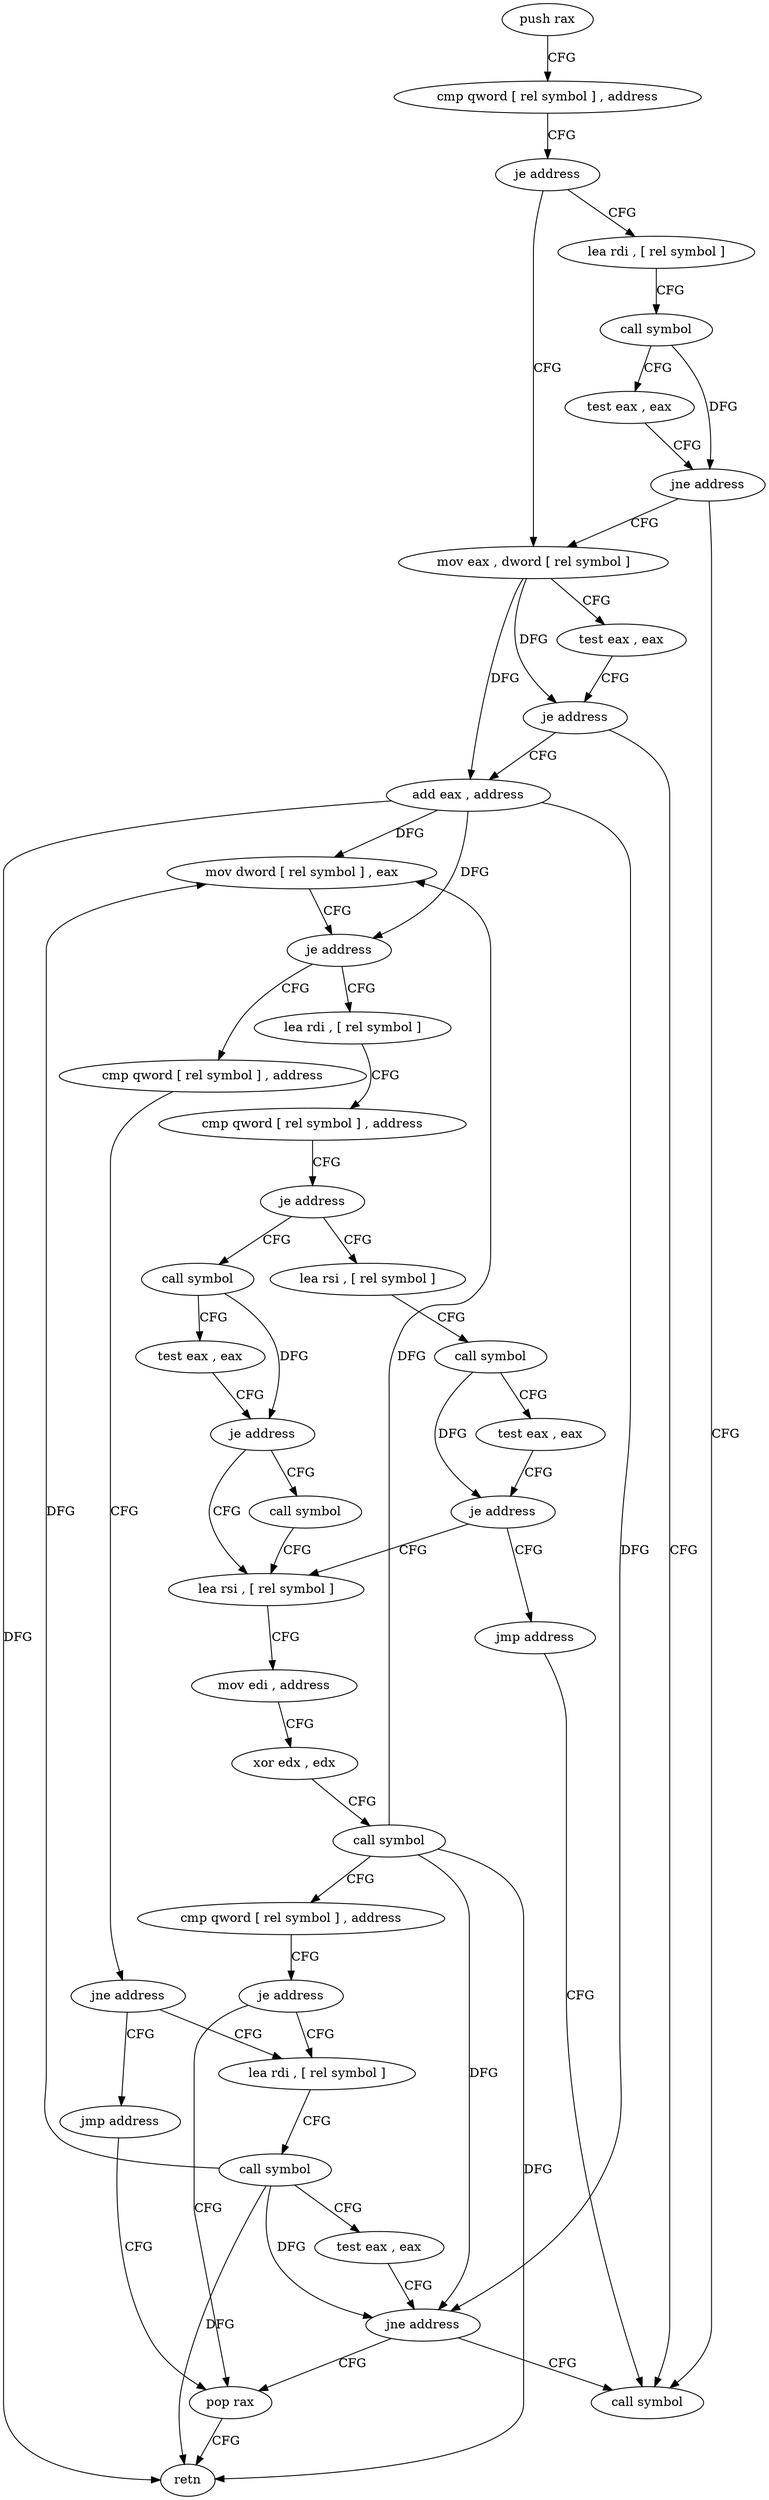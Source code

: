 digraph "func" {
"169776" [label = "push rax" ]
"169777" [label = "cmp qword [ rel symbol ] , address" ]
"169785" [label = "je address" ]
"169807" [label = "mov eax , dword [ rel symbol ]" ]
"169787" [label = "lea rdi , [ rel symbol ]" ]
"169813" [label = "test eax , eax" ]
"169815" [label = "je address" ]
"169936" [label = "call symbol" ]
"169817" [label = "add eax , address" ]
"169794" [label = "call symbol" ]
"169799" [label = "test eax , eax" ]
"169801" [label = "jne address" ]
"169820" [label = "mov dword [ rel symbol ] , eax" ]
"169826" [label = "je address" ]
"169840" [label = "lea rdi , [ rel symbol ]" ]
"169828" [label = "cmp qword [ rel symbol ] , address" ]
"169847" [label = "cmp qword [ rel symbol ] , address" ]
"169855" [label = "je address" ]
"169875" [label = "call symbol" ]
"169857" [label = "lea rsi , [ rel symbol ]" ]
"169836" [label = "jne address" ]
"169918" [label = "lea rdi , [ rel symbol ]" ]
"169838" [label = "jmp address" ]
"169880" [label = "test eax , eax" ]
"169882" [label = "je address" ]
"169889" [label = "lea rsi , [ rel symbol ]" ]
"169884" [label = "call symbol" ]
"169864" [label = "call symbol" ]
"169869" [label = "test eax , eax" ]
"169871" [label = "je address" ]
"169873" [label = "jmp address" ]
"169925" [label = "call symbol" ]
"169930" [label = "test eax , eax" ]
"169932" [label = "jne address" ]
"169934" [label = "pop rax" ]
"169896" [label = "mov edi , address" ]
"169901" [label = "xor edx , edx" ]
"169903" [label = "call symbol" ]
"169908" [label = "cmp qword [ rel symbol ] , address" ]
"169916" [label = "je address" ]
"169935" [label = "retn" ]
"169776" -> "169777" [ label = "CFG" ]
"169777" -> "169785" [ label = "CFG" ]
"169785" -> "169807" [ label = "CFG" ]
"169785" -> "169787" [ label = "CFG" ]
"169807" -> "169813" [ label = "CFG" ]
"169807" -> "169815" [ label = "DFG" ]
"169807" -> "169817" [ label = "DFG" ]
"169787" -> "169794" [ label = "CFG" ]
"169813" -> "169815" [ label = "CFG" ]
"169815" -> "169936" [ label = "CFG" ]
"169815" -> "169817" [ label = "CFG" ]
"169817" -> "169820" [ label = "DFG" ]
"169817" -> "169932" [ label = "DFG" ]
"169817" -> "169935" [ label = "DFG" ]
"169817" -> "169826" [ label = "DFG" ]
"169794" -> "169799" [ label = "CFG" ]
"169794" -> "169801" [ label = "DFG" ]
"169799" -> "169801" [ label = "CFG" ]
"169801" -> "169936" [ label = "CFG" ]
"169801" -> "169807" [ label = "CFG" ]
"169820" -> "169826" [ label = "CFG" ]
"169826" -> "169840" [ label = "CFG" ]
"169826" -> "169828" [ label = "CFG" ]
"169840" -> "169847" [ label = "CFG" ]
"169828" -> "169836" [ label = "CFG" ]
"169847" -> "169855" [ label = "CFG" ]
"169855" -> "169875" [ label = "CFG" ]
"169855" -> "169857" [ label = "CFG" ]
"169875" -> "169880" [ label = "CFG" ]
"169875" -> "169882" [ label = "DFG" ]
"169857" -> "169864" [ label = "CFG" ]
"169836" -> "169918" [ label = "CFG" ]
"169836" -> "169838" [ label = "CFG" ]
"169918" -> "169925" [ label = "CFG" ]
"169838" -> "169934" [ label = "CFG" ]
"169880" -> "169882" [ label = "CFG" ]
"169882" -> "169889" [ label = "CFG" ]
"169882" -> "169884" [ label = "CFG" ]
"169889" -> "169896" [ label = "CFG" ]
"169884" -> "169889" [ label = "CFG" ]
"169864" -> "169869" [ label = "CFG" ]
"169864" -> "169871" [ label = "DFG" ]
"169869" -> "169871" [ label = "CFG" ]
"169871" -> "169889" [ label = "CFG" ]
"169871" -> "169873" [ label = "CFG" ]
"169873" -> "169936" [ label = "CFG" ]
"169925" -> "169930" [ label = "CFG" ]
"169925" -> "169820" [ label = "DFG" ]
"169925" -> "169932" [ label = "DFG" ]
"169925" -> "169935" [ label = "DFG" ]
"169930" -> "169932" [ label = "CFG" ]
"169932" -> "169936" [ label = "CFG" ]
"169932" -> "169934" [ label = "CFG" ]
"169934" -> "169935" [ label = "CFG" ]
"169896" -> "169901" [ label = "CFG" ]
"169901" -> "169903" [ label = "CFG" ]
"169903" -> "169908" [ label = "CFG" ]
"169903" -> "169820" [ label = "DFG" ]
"169903" -> "169932" [ label = "DFG" ]
"169903" -> "169935" [ label = "DFG" ]
"169908" -> "169916" [ label = "CFG" ]
"169916" -> "169934" [ label = "CFG" ]
"169916" -> "169918" [ label = "CFG" ]
}
